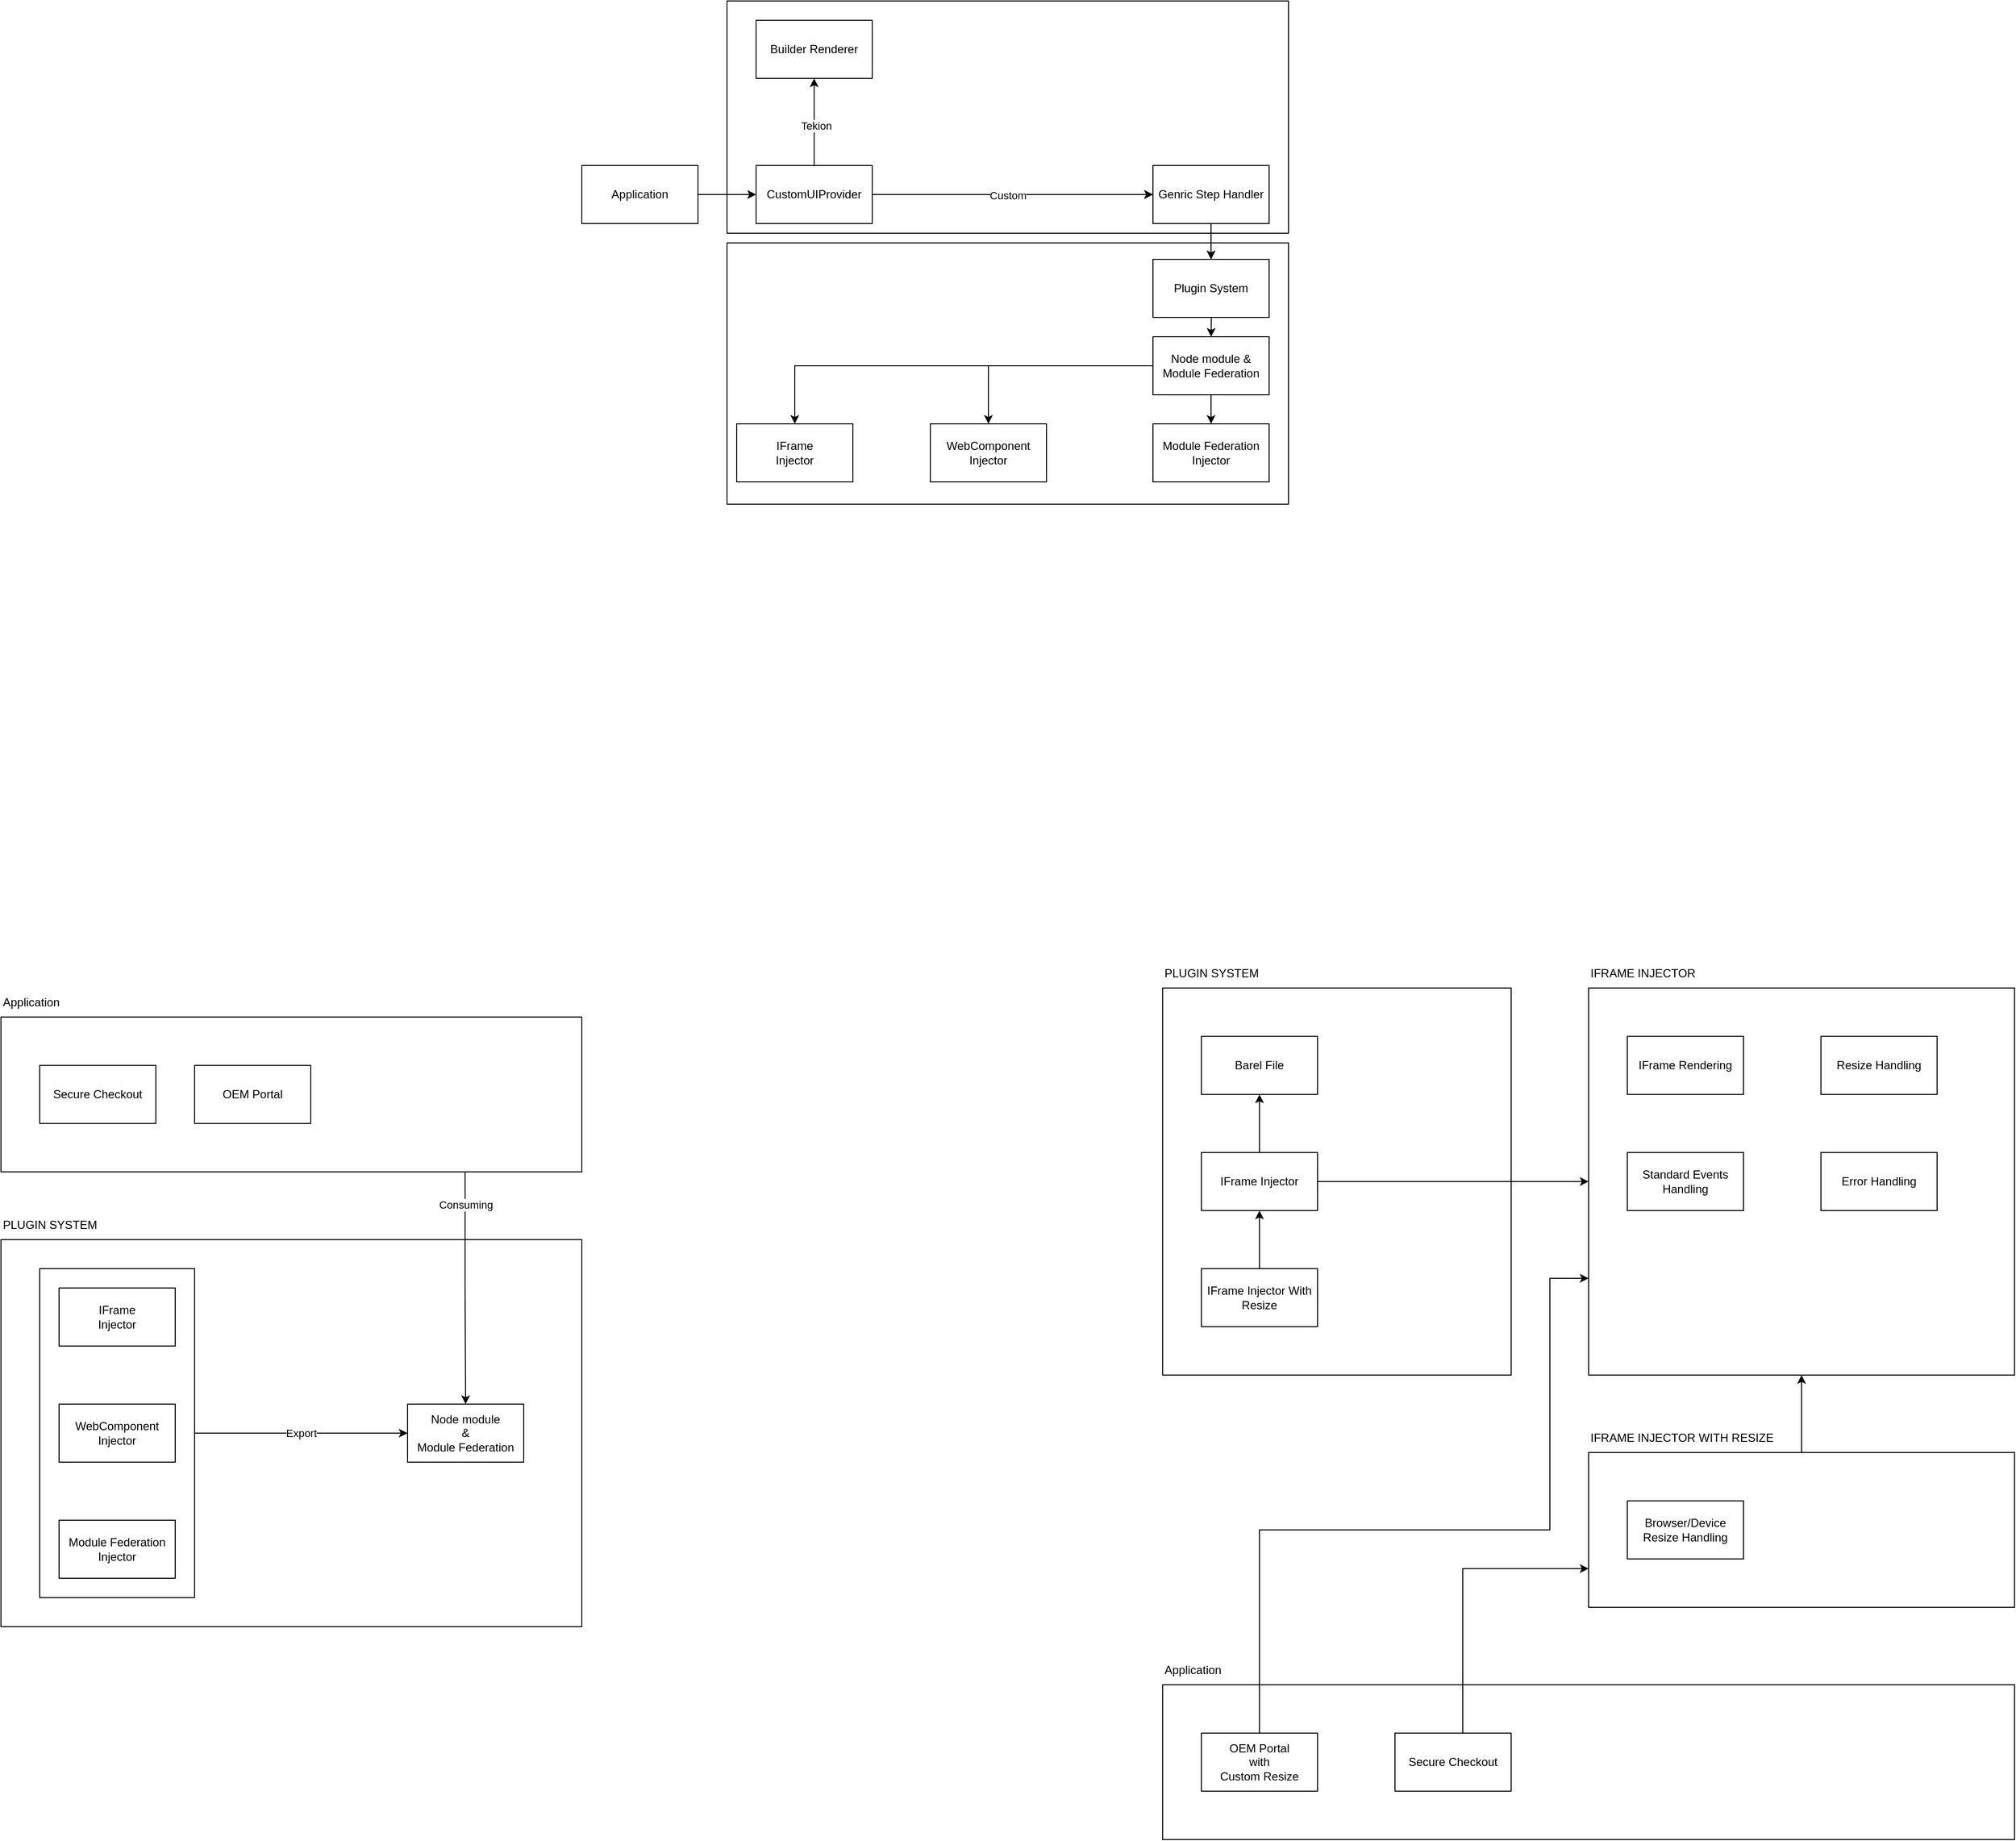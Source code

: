 <mxfile version="26.0.4">
  <diagram name="Page-1" id="R5AMOYauMRMNCE6WfEkY">
    <mxGraphModel dx="2693" dy="2243" grid="1" gridSize="10" guides="1" tooltips="1" connect="1" arrows="1" fold="1" page="1" pageScale="1" pageWidth="827" pageHeight="1169" math="0" shadow="0">
      <root>
        <mxCell id="0" />
        <mxCell id="1" parent="0" />
        <mxCell id="SIFqW6mXaj_nnVLzhoT2-61" value="" style="group" vertex="1" connectable="0" parent="1">
          <mxGeometry x="520" y="890" width="360" height="430" as="geometry" />
        </mxCell>
        <mxCell id="SIFqW6mXaj_nnVLzhoT2-52" value="" style="rounded=0;whiteSpace=wrap;html=1;fillColor=none;" vertex="1" parent="SIFqW6mXaj_nnVLzhoT2-61">
          <mxGeometry y="30" width="360" height="400" as="geometry" />
        </mxCell>
        <mxCell id="SIFqW6mXaj_nnVLzhoT2-53" value="PLUGIN SYSTEM" style="text;html=1;align=left;verticalAlign=middle;whiteSpace=wrap;rounded=0;" vertex="1" parent="SIFqW6mXaj_nnVLzhoT2-61">
          <mxGeometry width="135" height="30" as="geometry" />
        </mxCell>
        <mxCell id="SIFqW6mXaj_nnVLzhoT2-66" value="IFrame Injector With Resize" style="rounded=0;whiteSpace=wrap;html=1;" vertex="1" parent="SIFqW6mXaj_nnVLzhoT2-61">
          <mxGeometry x="40" y="320" width="120" height="60" as="geometry" />
        </mxCell>
        <mxCell id="SIFqW6mXaj_nnVLzhoT2-48" style="edgeStyle=orthogonalEdgeStyle;rounded=0;orthogonalLoop=1;jettySize=auto;html=1;entryX=0.5;entryY=0;entryDx=0;entryDy=0;exitX=0.799;exitY=1.002;exitDx=0;exitDy=0;exitPerimeter=0;" edge="1" parent="1" source="SIFqW6mXaj_nnVLzhoT2-43" target="SIFqW6mXaj_nnVLzhoT2-32">
          <mxGeometry relative="1" as="geometry" />
        </mxCell>
        <mxCell id="SIFqW6mXaj_nnVLzhoT2-49" value="Consuming" style="edgeLabel;html=1;align=center;verticalAlign=middle;resizable=0;points=[];" vertex="1" connectable="0" parent="SIFqW6mXaj_nnVLzhoT2-48">
          <mxGeometry x="-0.724" relative="1" as="geometry">
            <mxPoint as="offset" />
          </mxGeometry>
        </mxCell>
        <mxCell id="SIFqW6mXaj_nnVLzhoT2-43" value="" style="rounded=0;whiteSpace=wrap;html=1;fillColor=none;" vertex="1" parent="1">
          <mxGeometry x="-680" y="950" width="600" height="160" as="geometry" />
        </mxCell>
        <mxCell id="SIFqW6mXaj_nnVLzhoT2-37" value="" style="group" vertex="1" connectable="0" parent="1">
          <mxGeometry x="-680" y="1150" width="600" height="430" as="geometry" />
        </mxCell>
        <mxCell id="SIFqW6mXaj_nnVLzhoT2-27" value="" style="rounded=0;whiteSpace=wrap;html=1;fillColor=none;" vertex="1" parent="SIFqW6mXaj_nnVLzhoT2-37">
          <mxGeometry y="30" width="600" height="400" as="geometry" />
        </mxCell>
        <mxCell id="SIFqW6mXaj_nnVLzhoT2-28" value="PLUGIN SYSTEM" style="text;html=1;align=left;verticalAlign=middle;whiteSpace=wrap;rounded=0;" vertex="1" parent="SIFqW6mXaj_nnVLzhoT2-37">
          <mxGeometry width="135" height="30" as="geometry" />
        </mxCell>
        <mxCell id="SIFqW6mXaj_nnVLzhoT2-33" value="" style="rounded=0;whiteSpace=wrap;html=1;fillColor=none;" vertex="1" parent="1">
          <mxGeometry x="-640" y="1210" width="160" height="340" as="geometry" />
        </mxCell>
        <mxCell id="SIFqW6mXaj_nnVLzhoT2-26" value="" style="rounded=0;whiteSpace=wrap;html=1;fillColor=none;" vertex="1" parent="1">
          <mxGeometry x="70" y="150" width="580" height="270" as="geometry" />
        </mxCell>
        <mxCell id="SIFqW6mXaj_nnVLzhoT2-25" value="" style="rounded=0;whiteSpace=wrap;html=1;fillColor=none;" vertex="1" parent="1">
          <mxGeometry x="70" y="-100" width="580" height="240" as="geometry" />
        </mxCell>
        <mxCell id="SIFqW6mXaj_nnVLzhoT2-3" value="" style="edgeStyle=orthogonalEdgeStyle;rounded=0;orthogonalLoop=1;jettySize=auto;html=1;" edge="1" parent="1" source="SIFqW6mXaj_nnVLzhoT2-21" target="SIFqW6mXaj_nnVLzhoT2-2">
          <mxGeometry relative="1" as="geometry" />
        </mxCell>
        <mxCell id="SIFqW6mXaj_nnVLzhoT2-1" value="Application" style="rounded=0;whiteSpace=wrap;html=1;" vertex="1" parent="1">
          <mxGeometry x="-80" y="70" width="120" height="60" as="geometry" />
        </mxCell>
        <mxCell id="SIFqW6mXaj_nnVLzhoT2-5" value="" style="edgeStyle=orthogonalEdgeStyle;rounded=0;orthogonalLoop=1;jettySize=auto;html=1;" edge="1" parent="1" target="SIFqW6mXaj_nnVLzhoT2-4">
          <mxGeometry relative="1" as="geometry">
            <mxPoint x="570" y="180" as="sourcePoint" />
          </mxGeometry>
        </mxCell>
        <mxCell id="SIFqW6mXaj_nnVLzhoT2-2" value="Plugin System" style="rounded=0;whiteSpace=wrap;html=1;" vertex="1" parent="1">
          <mxGeometry x="510" y="167" width="120" height="60" as="geometry" />
        </mxCell>
        <mxCell id="SIFqW6mXaj_nnVLzhoT2-7" value="" style="edgeStyle=orthogonalEdgeStyle;rounded=0;orthogonalLoop=1;jettySize=auto;html=1;" edge="1" parent="1" source="SIFqW6mXaj_nnVLzhoT2-4" target="SIFqW6mXaj_nnVLzhoT2-6">
          <mxGeometry relative="1" as="geometry" />
        </mxCell>
        <mxCell id="SIFqW6mXaj_nnVLzhoT2-9" style="edgeStyle=orthogonalEdgeStyle;rounded=0;orthogonalLoop=1;jettySize=auto;html=1;entryX=0.5;entryY=0;entryDx=0;entryDy=0;" edge="1" parent="1" source="SIFqW6mXaj_nnVLzhoT2-4" target="SIFqW6mXaj_nnVLzhoT2-8">
          <mxGeometry relative="1" as="geometry" />
        </mxCell>
        <mxCell id="SIFqW6mXaj_nnVLzhoT2-11" value="" style="edgeStyle=orthogonalEdgeStyle;rounded=0;orthogonalLoop=1;jettySize=auto;html=1;" edge="1" parent="1" source="SIFqW6mXaj_nnVLzhoT2-4" target="SIFqW6mXaj_nnVLzhoT2-10">
          <mxGeometry relative="1" as="geometry" />
        </mxCell>
        <mxCell id="SIFqW6mXaj_nnVLzhoT2-4" value="Node module &amp;amp; Module Federation" style="rounded=0;whiteSpace=wrap;html=1;" vertex="1" parent="1">
          <mxGeometry x="510" y="247" width="120" height="60" as="geometry" />
        </mxCell>
        <mxCell id="SIFqW6mXaj_nnVLzhoT2-6" value="IFrame&lt;br&gt;Injector" style="rounded=0;whiteSpace=wrap;html=1;" vertex="1" parent="1">
          <mxGeometry x="80" y="337" width="120" height="60" as="geometry" />
        </mxCell>
        <mxCell id="SIFqW6mXaj_nnVLzhoT2-8" value="WebComponent&lt;br&gt;Injector" style="rounded=0;whiteSpace=wrap;html=1;" vertex="1" parent="1">
          <mxGeometry x="280" y="337" width="120" height="60" as="geometry" />
        </mxCell>
        <mxCell id="SIFqW6mXaj_nnVLzhoT2-10" value="Module Federation Injector" style="rounded=0;whiteSpace=wrap;html=1;" vertex="1" parent="1">
          <mxGeometry x="510" y="337" width="120" height="60" as="geometry" />
        </mxCell>
        <mxCell id="SIFqW6mXaj_nnVLzhoT2-15" value="" style="edgeStyle=orthogonalEdgeStyle;rounded=0;orthogonalLoop=1;jettySize=auto;html=1;" edge="1" parent="1" source="SIFqW6mXaj_nnVLzhoT2-1" target="SIFqW6mXaj_nnVLzhoT2-14">
          <mxGeometry relative="1" as="geometry">
            <mxPoint x="40" y="100" as="sourcePoint" />
            <mxPoint x="280" y="100" as="targetPoint" />
          </mxGeometry>
        </mxCell>
        <mxCell id="SIFqW6mXaj_nnVLzhoT2-17" value="" style="edgeStyle=orthogonalEdgeStyle;rounded=0;orthogonalLoop=1;jettySize=auto;html=1;" edge="1" parent="1" source="SIFqW6mXaj_nnVLzhoT2-14" target="SIFqW6mXaj_nnVLzhoT2-16">
          <mxGeometry relative="1" as="geometry" />
        </mxCell>
        <mxCell id="SIFqW6mXaj_nnVLzhoT2-18" value="Tekion" style="edgeLabel;html=1;align=center;verticalAlign=middle;resizable=0;points=[];" vertex="1" connectable="0" parent="SIFqW6mXaj_nnVLzhoT2-17">
          <mxGeometry x="-0.075" y="-2" relative="1" as="geometry">
            <mxPoint as="offset" />
          </mxGeometry>
        </mxCell>
        <mxCell id="SIFqW6mXaj_nnVLzhoT2-20" value="" style="edgeStyle=orthogonalEdgeStyle;rounded=0;orthogonalLoop=1;jettySize=auto;html=1;" edge="1" parent="1" source="SIFqW6mXaj_nnVLzhoT2-21" target="SIFqW6mXaj_nnVLzhoT2-2">
          <mxGeometry relative="1" as="geometry" />
        </mxCell>
        <mxCell id="SIFqW6mXaj_nnVLzhoT2-14" value="CustomUIProvider" style="rounded=0;whiteSpace=wrap;html=1;" vertex="1" parent="1">
          <mxGeometry x="100" y="70" width="120" height="60" as="geometry" />
        </mxCell>
        <mxCell id="SIFqW6mXaj_nnVLzhoT2-16" value="Builder Renderer" style="rounded=0;whiteSpace=wrap;html=1;" vertex="1" parent="1">
          <mxGeometry x="100" y="-80" width="120" height="60" as="geometry" />
        </mxCell>
        <mxCell id="SIFqW6mXaj_nnVLzhoT2-22" value="" style="edgeStyle=orthogonalEdgeStyle;rounded=0;orthogonalLoop=1;jettySize=auto;html=1;" edge="1" parent="1" source="SIFqW6mXaj_nnVLzhoT2-14" target="SIFqW6mXaj_nnVLzhoT2-21">
          <mxGeometry relative="1" as="geometry">
            <mxPoint x="220" y="100" as="sourcePoint" />
            <mxPoint x="430" y="100" as="targetPoint" />
          </mxGeometry>
        </mxCell>
        <mxCell id="SIFqW6mXaj_nnVLzhoT2-23" value="" style="edgeStyle=orthogonalEdgeStyle;rounded=0;orthogonalLoop=1;jettySize=auto;html=1;" edge="1" parent="1" source="SIFqW6mXaj_nnVLzhoT2-14" target="SIFqW6mXaj_nnVLzhoT2-21">
          <mxGeometry relative="1" as="geometry">
            <mxPoint x="220" y="100" as="sourcePoint" />
            <mxPoint x="510" y="100" as="targetPoint" />
          </mxGeometry>
        </mxCell>
        <mxCell id="SIFqW6mXaj_nnVLzhoT2-24" value="Custom" style="edgeLabel;html=1;align=center;verticalAlign=middle;resizable=0;points=[];" vertex="1" connectable="0" parent="SIFqW6mXaj_nnVLzhoT2-23">
          <mxGeometry x="-0.033" y="-1" relative="1" as="geometry">
            <mxPoint as="offset" />
          </mxGeometry>
        </mxCell>
        <mxCell id="SIFqW6mXaj_nnVLzhoT2-21" value="Genric Step Handler" style="rounded=0;whiteSpace=wrap;html=1;" vertex="1" parent="1">
          <mxGeometry x="510" y="70" width="120" height="60" as="geometry" />
        </mxCell>
        <mxCell id="SIFqW6mXaj_nnVLzhoT2-29" value="IFrame&lt;br&gt;Injector" style="rounded=0;whiteSpace=wrap;html=1;" vertex="1" parent="1">
          <mxGeometry x="-620" y="1230" width="120" height="60" as="geometry" />
        </mxCell>
        <mxCell id="SIFqW6mXaj_nnVLzhoT2-30" value="WebComponent&lt;br&gt;Injector" style="rounded=0;whiteSpace=wrap;html=1;" vertex="1" parent="1">
          <mxGeometry x="-620" y="1350" width="120" height="60" as="geometry" />
        </mxCell>
        <mxCell id="SIFqW6mXaj_nnVLzhoT2-31" value="Module Federation Injector" style="rounded=0;whiteSpace=wrap;html=1;" vertex="1" parent="1">
          <mxGeometry x="-620" y="1470" width="120" height="60" as="geometry" />
        </mxCell>
        <mxCell id="SIFqW6mXaj_nnVLzhoT2-32" value="Node module &lt;br&gt;&amp;amp;&lt;br&gt;Module Federation" style="rounded=0;whiteSpace=wrap;html=1;" vertex="1" parent="1">
          <mxGeometry x="-260" y="1350" width="120" height="60" as="geometry" />
        </mxCell>
        <mxCell id="SIFqW6mXaj_nnVLzhoT2-34" style="edgeStyle=orthogonalEdgeStyle;rounded=0;orthogonalLoop=1;jettySize=auto;html=1;entryX=0;entryY=0.5;entryDx=0;entryDy=0;" edge="1" parent="1" source="SIFqW6mXaj_nnVLzhoT2-33" target="SIFqW6mXaj_nnVLzhoT2-32">
          <mxGeometry relative="1" as="geometry" />
        </mxCell>
        <mxCell id="SIFqW6mXaj_nnVLzhoT2-47" value="Export" style="edgeLabel;html=1;align=center;verticalAlign=middle;resizable=0;points=[];" vertex="1" connectable="0" parent="SIFqW6mXaj_nnVLzhoT2-34">
          <mxGeometry x="-0.006" relative="1" as="geometry">
            <mxPoint as="offset" />
          </mxGeometry>
        </mxCell>
        <mxCell id="SIFqW6mXaj_nnVLzhoT2-41" value="Secure Checkout" style="rounded=0;whiteSpace=wrap;html=1;fillColor=none;" vertex="1" parent="1">
          <mxGeometry x="-640" y="1000" width="120" height="60" as="geometry" />
        </mxCell>
        <mxCell id="SIFqW6mXaj_nnVLzhoT2-42" value="OEM Portal" style="rounded=0;whiteSpace=wrap;html=1;fillColor=none;" vertex="1" parent="1">
          <mxGeometry x="-480" y="1000" width="120" height="60" as="geometry" />
        </mxCell>
        <mxCell id="SIFqW6mXaj_nnVLzhoT2-44" value="Application" style="text;html=1;align=left;verticalAlign=middle;whiteSpace=wrap;rounded=0;" vertex="1" parent="1">
          <mxGeometry x="-680" y="920" width="135" height="30" as="geometry" />
        </mxCell>
        <mxCell id="SIFqW6mXaj_nnVLzhoT2-57" value="" style="rounded=0;whiteSpace=wrap;html=1;fillColor=none;" vertex="1" parent="1">
          <mxGeometry x="960" y="920" width="440" height="400" as="geometry" />
        </mxCell>
        <mxCell id="SIFqW6mXaj_nnVLzhoT2-58" value="IFRAME INJECTOR" style="text;html=1;align=left;verticalAlign=middle;whiteSpace=wrap;rounded=0;" vertex="1" parent="1">
          <mxGeometry x="960" y="890" width="135" height="30" as="geometry" />
        </mxCell>
        <mxCell id="SIFqW6mXaj_nnVLzhoT2-59" value="IFrame Rendering" style="rounded=0;whiteSpace=wrap;html=1;" vertex="1" parent="1">
          <mxGeometry x="1000" y="970" width="120" height="60" as="geometry" />
        </mxCell>
        <mxCell id="SIFqW6mXaj_nnVLzhoT2-54" value="Barel File" style="rounded=0;whiteSpace=wrap;html=1;" vertex="1" parent="1">
          <mxGeometry x="560" y="970" width="120" height="60" as="geometry" />
        </mxCell>
        <mxCell id="SIFqW6mXaj_nnVLzhoT2-68" style="edgeStyle=orthogonalEdgeStyle;rounded=0;orthogonalLoop=1;jettySize=auto;html=1;entryX=0.5;entryY=1;entryDx=0;entryDy=0;" edge="1" parent="1" source="SIFqW6mXaj_nnVLzhoT2-55" target="SIFqW6mXaj_nnVLzhoT2-54">
          <mxGeometry relative="1" as="geometry" />
        </mxCell>
        <mxCell id="SIFqW6mXaj_nnVLzhoT2-69" style="edgeStyle=orthogonalEdgeStyle;rounded=0;orthogonalLoop=1;jettySize=auto;html=1;entryX=0;entryY=0.5;entryDx=0;entryDy=0;" edge="1" parent="1" source="SIFqW6mXaj_nnVLzhoT2-55" target="SIFqW6mXaj_nnVLzhoT2-57">
          <mxGeometry relative="1" as="geometry" />
        </mxCell>
        <mxCell id="SIFqW6mXaj_nnVLzhoT2-55" value="IFrame Injector" style="rounded=0;whiteSpace=wrap;html=1;" vertex="1" parent="1">
          <mxGeometry x="560" y="1090" width="120" height="60" as="geometry" />
        </mxCell>
        <mxCell id="SIFqW6mXaj_nnVLzhoT2-63" value="Standard Events Handling" style="rounded=0;whiteSpace=wrap;html=1;" vertex="1" parent="1">
          <mxGeometry x="1000" y="1090" width="120" height="60" as="geometry" />
        </mxCell>
        <mxCell id="SIFqW6mXaj_nnVLzhoT2-64" value="Error Handling" style="rounded=0;whiteSpace=wrap;html=1;" vertex="1" parent="1">
          <mxGeometry x="1200" y="1090" width="120" height="60" as="geometry" />
        </mxCell>
        <mxCell id="SIFqW6mXaj_nnVLzhoT2-65" value="Resize Handling" style="rounded=0;whiteSpace=wrap;html=1;" vertex="1" parent="1">
          <mxGeometry x="1200" y="970" width="120" height="60" as="geometry" />
        </mxCell>
        <mxCell id="SIFqW6mXaj_nnVLzhoT2-67" style="edgeStyle=orthogonalEdgeStyle;rounded=0;orthogonalLoop=1;jettySize=auto;html=1;entryX=0.5;entryY=1;entryDx=0;entryDy=0;" edge="1" parent="1" source="SIFqW6mXaj_nnVLzhoT2-66" target="SIFqW6mXaj_nnVLzhoT2-55">
          <mxGeometry relative="1" as="geometry" />
        </mxCell>
        <mxCell id="SIFqW6mXaj_nnVLzhoT2-72" style="edgeStyle=orthogonalEdgeStyle;rounded=0;orthogonalLoop=1;jettySize=auto;html=1;entryX=0.5;entryY=1;entryDx=0;entryDy=0;" edge="1" parent="1" source="SIFqW6mXaj_nnVLzhoT2-70" target="SIFqW6mXaj_nnVLzhoT2-57">
          <mxGeometry relative="1" as="geometry" />
        </mxCell>
        <mxCell id="SIFqW6mXaj_nnVLzhoT2-70" value="" style="rounded=0;whiteSpace=wrap;html=1;fillColor=none;" vertex="1" parent="1">
          <mxGeometry x="960" y="1400" width="440" height="160" as="geometry" />
        </mxCell>
        <mxCell id="SIFqW6mXaj_nnVLzhoT2-71" value="IFRAME INJECTOR WITH RESIZE" style="text;html=1;align=left;verticalAlign=middle;whiteSpace=wrap;rounded=0;" vertex="1" parent="1">
          <mxGeometry x="960" y="1370" width="200" height="30" as="geometry" />
        </mxCell>
        <mxCell id="SIFqW6mXaj_nnVLzhoT2-73" value="Browser/Device Resize Handling" style="rounded=0;whiteSpace=wrap;html=1;" vertex="1" parent="1">
          <mxGeometry x="1000" y="1450" width="120" height="60" as="geometry" />
        </mxCell>
        <mxCell id="SIFqW6mXaj_nnVLzhoT2-74" value="" style="rounded=0;whiteSpace=wrap;html=1;fillColor=none;" vertex="1" parent="1">
          <mxGeometry x="520" y="1640" width="880" height="160" as="geometry" />
        </mxCell>
        <mxCell id="SIFqW6mXaj_nnVLzhoT2-75" value="Application" style="text;html=1;align=left;verticalAlign=middle;whiteSpace=wrap;rounded=0;" vertex="1" parent="1">
          <mxGeometry x="520" y="1610" width="135" height="30" as="geometry" />
        </mxCell>
        <mxCell id="SIFqW6mXaj_nnVLzhoT2-81" style="edgeStyle=orthogonalEdgeStyle;rounded=0;orthogonalLoop=1;jettySize=auto;html=1;entryX=0;entryY=0.75;entryDx=0;entryDy=0;" edge="1" parent="1" source="SIFqW6mXaj_nnVLzhoT2-76" target="SIFqW6mXaj_nnVLzhoT2-70">
          <mxGeometry relative="1" as="geometry">
            <Array as="points">
              <mxPoint x="830" y="1520" />
            </Array>
          </mxGeometry>
        </mxCell>
        <mxCell id="SIFqW6mXaj_nnVLzhoT2-76" value="Secure Checkout" style="rounded=0;whiteSpace=wrap;html=1;fillColor=none;" vertex="1" parent="1">
          <mxGeometry x="760" y="1690" width="120" height="60" as="geometry" />
        </mxCell>
        <mxCell id="SIFqW6mXaj_nnVLzhoT2-80" style="edgeStyle=orthogonalEdgeStyle;rounded=0;orthogonalLoop=1;jettySize=auto;html=1;entryX=0;entryY=0.75;entryDx=0;entryDy=0;" edge="1" parent="1" source="SIFqW6mXaj_nnVLzhoT2-77" target="SIFqW6mXaj_nnVLzhoT2-57">
          <mxGeometry relative="1" as="geometry">
            <Array as="points">
              <mxPoint x="620" y="1480" />
              <mxPoint x="920" y="1480" />
              <mxPoint x="920" y="1220" />
            </Array>
          </mxGeometry>
        </mxCell>
        <mxCell id="SIFqW6mXaj_nnVLzhoT2-77" value="OEM Portal&lt;br&gt;with&lt;br&gt;Custom Resize" style="rounded=0;whiteSpace=wrap;html=1;fillColor=none;" vertex="1" parent="1">
          <mxGeometry x="560" y="1690" width="120" height="60" as="geometry" />
        </mxCell>
      </root>
    </mxGraphModel>
  </diagram>
</mxfile>
